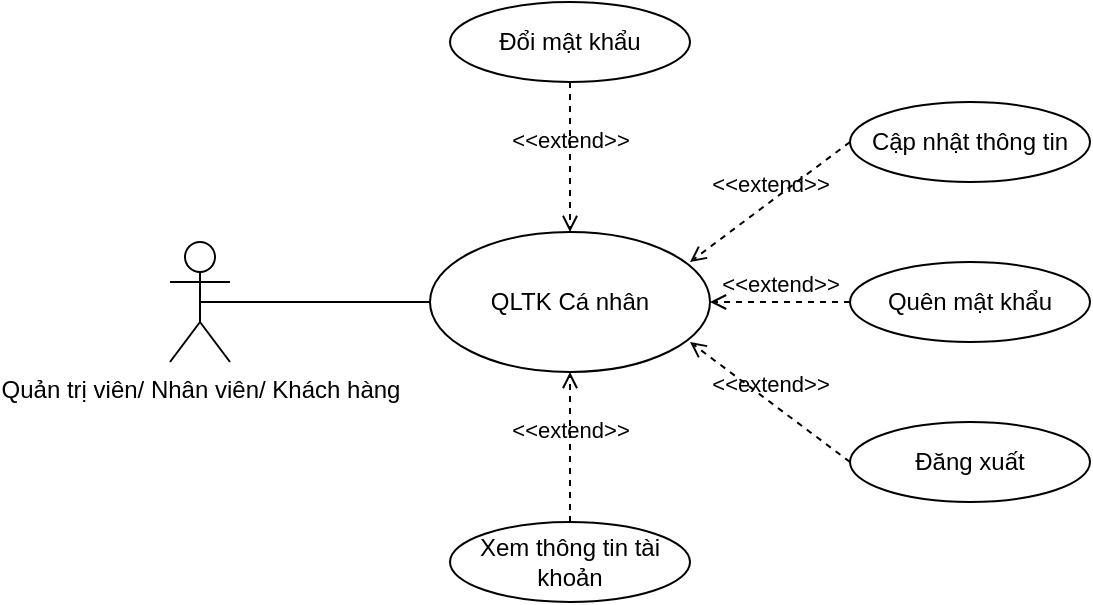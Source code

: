 <mxfile version="22.1.3" type="device">
  <diagram name="Page-1" id="2fChxDzrTlIDAoi5HpxU">
    <mxGraphModel dx="1722" dy="465" grid="1" gridSize="10" guides="1" tooltips="1" connect="1" arrows="1" fold="1" page="1" pageScale="1" pageWidth="850" pageHeight="1100" math="0" shadow="0">
      <root>
        <mxCell id="0" />
        <mxCell id="1" parent="0" />
        <mxCell id="YCoV9VbU9ViacP934oZ1-1" value="QLTK Cá nhân" style="ellipse;whiteSpace=wrap;html=1;" parent="1" vertex="1">
          <mxGeometry x="190" y="185" width="140" height="70" as="geometry" />
        </mxCell>
        <mxCell id="YCoV9VbU9ViacP934oZ1-3" value="Quản trị viên/ Nhân viên/ Khách hàng" style="shape=umlActor;verticalLabelPosition=bottom;verticalAlign=top;html=1;" parent="1" vertex="1">
          <mxGeometry x="60" y="190" width="30" height="60" as="geometry" />
        </mxCell>
        <mxCell id="YCoV9VbU9ViacP934oZ1-6" value="" style="endArrow=none;html=1;rounded=0;exitX=0.5;exitY=0.5;exitDx=0;exitDy=0;exitPerimeter=0;entryX=0;entryY=0.5;entryDx=0;entryDy=0;" parent="1" source="YCoV9VbU9ViacP934oZ1-3" target="YCoV9VbU9ViacP934oZ1-1" edge="1">
          <mxGeometry width="50" height="50" relative="1" as="geometry">
            <mxPoint x="400" y="270" as="sourcePoint" />
            <mxPoint x="450" y="220" as="targetPoint" />
          </mxGeometry>
        </mxCell>
        <mxCell id="YCoV9VbU9ViacP934oZ1-7" value="Đổi mật khẩu" style="ellipse;whiteSpace=wrap;html=1;" parent="1" vertex="1">
          <mxGeometry x="200" y="70" width="120" height="40" as="geometry" />
        </mxCell>
        <mxCell id="YCoV9VbU9ViacP934oZ1-8" value="&amp;lt;&amp;lt;extend&amp;gt;&amp;gt;" style="html=1;verticalAlign=bottom;labelBackgroundColor=none;endArrow=open;endFill=0;dashed=1;rounded=0;exitX=0.5;exitY=1;exitDx=0;exitDy=0;entryX=0.5;entryY=0;entryDx=0;entryDy=0;" parent="1" source="YCoV9VbU9ViacP934oZ1-7" target="YCoV9VbU9ViacP934oZ1-1" edge="1">
          <mxGeometry width="160" relative="1" as="geometry">
            <mxPoint x="330" y="320" as="sourcePoint" />
            <mxPoint x="330" y="250" as="targetPoint" />
          </mxGeometry>
        </mxCell>
        <mxCell id="YCoV9VbU9ViacP934oZ1-9" value="Cập nhật thông tin" style="ellipse;whiteSpace=wrap;html=1;" parent="1" vertex="1">
          <mxGeometry x="400" y="120" width="120" height="40" as="geometry" />
        </mxCell>
        <mxCell id="YCoV9VbU9ViacP934oZ1-10" value="Đăng xuất" style="ellipse;whiteSpace=wrap;html=1;" parent="1" vertex="1">
          <mxGeometry x="400" y="280" width="120" height="40" as="geometry" />
        </mxCell>
        <mxCell id="YCoV9VbU9ViacP934oZ1-11" value="&amp;lt;&amp;lt;extend&amp;gt;&amp;gt;" style="html=1;verticalAlign=bottom;labelBackgroundColor=none;endArrow=open;endFill=0;dashed=1;rounded=0;exitX=0;exitY=0.5;exitDx=0;exitDy=0;" parent="1" source="YCoV9VbU9ViacP934oZ1-9" edge="1">
          <mxGeometry width="160" relative="1" as="geometry">
            <mxPoint x="440" y="150" as="sourcePoint" />
            <mxPoint x="320" y="200" as="targetPoint" />
          </mxGeometry>
        </mxCell>
        <mxCell id="YCoV9VbU9ViacP934oZ1-12" value="&amp;lt;&amp;lt;extend&amp;gt;&amp;gt;" style="html=1;verticalAlign=bottom;labelBackgroundColor=none;endArrow=open;endFill=0;dashed=1;rounded=0;exitX=0;exitY=0.5;exitDx=0;exitDy=0;" parent="1" source="YCoV9VbU9ViacP934oZ1-10" edge="1">
          <mxGeometry width="160" relative="1" as="geometry">
            <mxPoint x="460" y="160" as="sourcePoint" />
            <mxPoint x="320" y="240" as="targetPoint" />
          </mxGeometry>
        </mxCell>
        <mxCell id="K5v1l-D2k2DssHipX4JQ-1" value="Xem thông tin tài khoản" style="ellipse;whiteSpace=wrap;html=1;" parent="1" vertex="1">
          <mxGeometry x="200" y="330" width="120" height="40" as="geometry" />
        </mxCell>
        <mxCell id="K5v1l-D2k2DssHipX4JQ-2" value="&amp;lt;&amp;lt;extend&amp;gt;&amp;gt;" style="html=1;verticalAlign=bottom;labelBackgroundColor=none;endArrow=open;endFill=0;dashed=1;rounded=0;exitX=0.5;exitY=0;exitDx=0;exitDy=0;entryX=0.5;entryY=1;entryDx=0;entryDy=0;" parent="1" source="K5v1l-D2k2DssHipX4JQ-1" target="YCoV9VbU9ViacP934oZ1-1" edge="1">
          <mxGeometry width="160" relative="1" as="geometry">
            <mxPoint x="460" y="270" as="sourcePoint" />
            <mxPoint x="319" y="255" as="targetPoint" />
          </mxGeometry>
        </mxCell>
        <mxCell id="Z8r-ySS1HYzPmS-oCLiF-1" value="Quên mật khẩu" style="ellipse;whiteSpace=wrap;html=1;" vertex="1" parent="1">
          <mxGeometry x="400" y="200" width="120" height="40" as="geometry" />
        </mxCell>
        <mxCell id="Z8r-ySS1HYzPmS-oCLiF-2" value="&amp;lt;&amp;lt;extend&amp;gt;&amp;gt;" style="html=1;verticalAlign=bottom;labelBackgroundColor=none;endArrow=open;endFill=0;dashed=1;rounded=0;exitX=0;exitY=0.5;exitDx=0;exitDy=0;entryX=1;entryY=0.5;entryDx=0;entryDy=0;" edge="1" parent="1" source="Z8r-ySS1HYzPmS-oCLiF-1" target="YCoV9VbU9ViacP934oZ1-1">
          <mxGeometry width="160" relative="1" as="geometry">
            <mxPoint x="410" y="150" as="sourcePoint" />
            <mxPoint x="330" y="210" as="targetPoint" />
          </mxGeometry>
        </mxCell>
      </root>
    </mxGraphModel>
  </diagram>
</mxfile>
